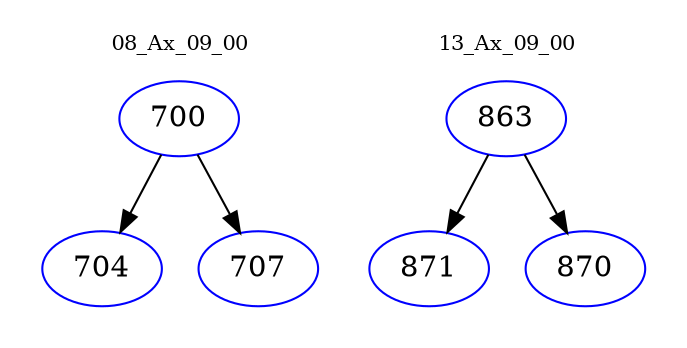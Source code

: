 digraph{
subgraph cluster_0 {
color = white
label = "08_Ax_09_00";
fontsize=10;
T0_700 [label="700", color="blue"]
T0_700 -> T0_704 [color="black"]
T0_704 [label="704", color="blue"]
T0_700 -> T0_707 [color="black"]
T0_707 [label="707", color="blue"]
}
subgraph cluster_1 {
color = white
label = "13_Ax_09_00";
fontsize=10;
T1_863 [label="863", color="blue"]
T1_863 -> T1_871 [color="black"]
T1_871 [label="871", color="blue"]
T1_863 -> T1_870 [color="black"]
T1_870 [label="870", color="blue"]
}
}

